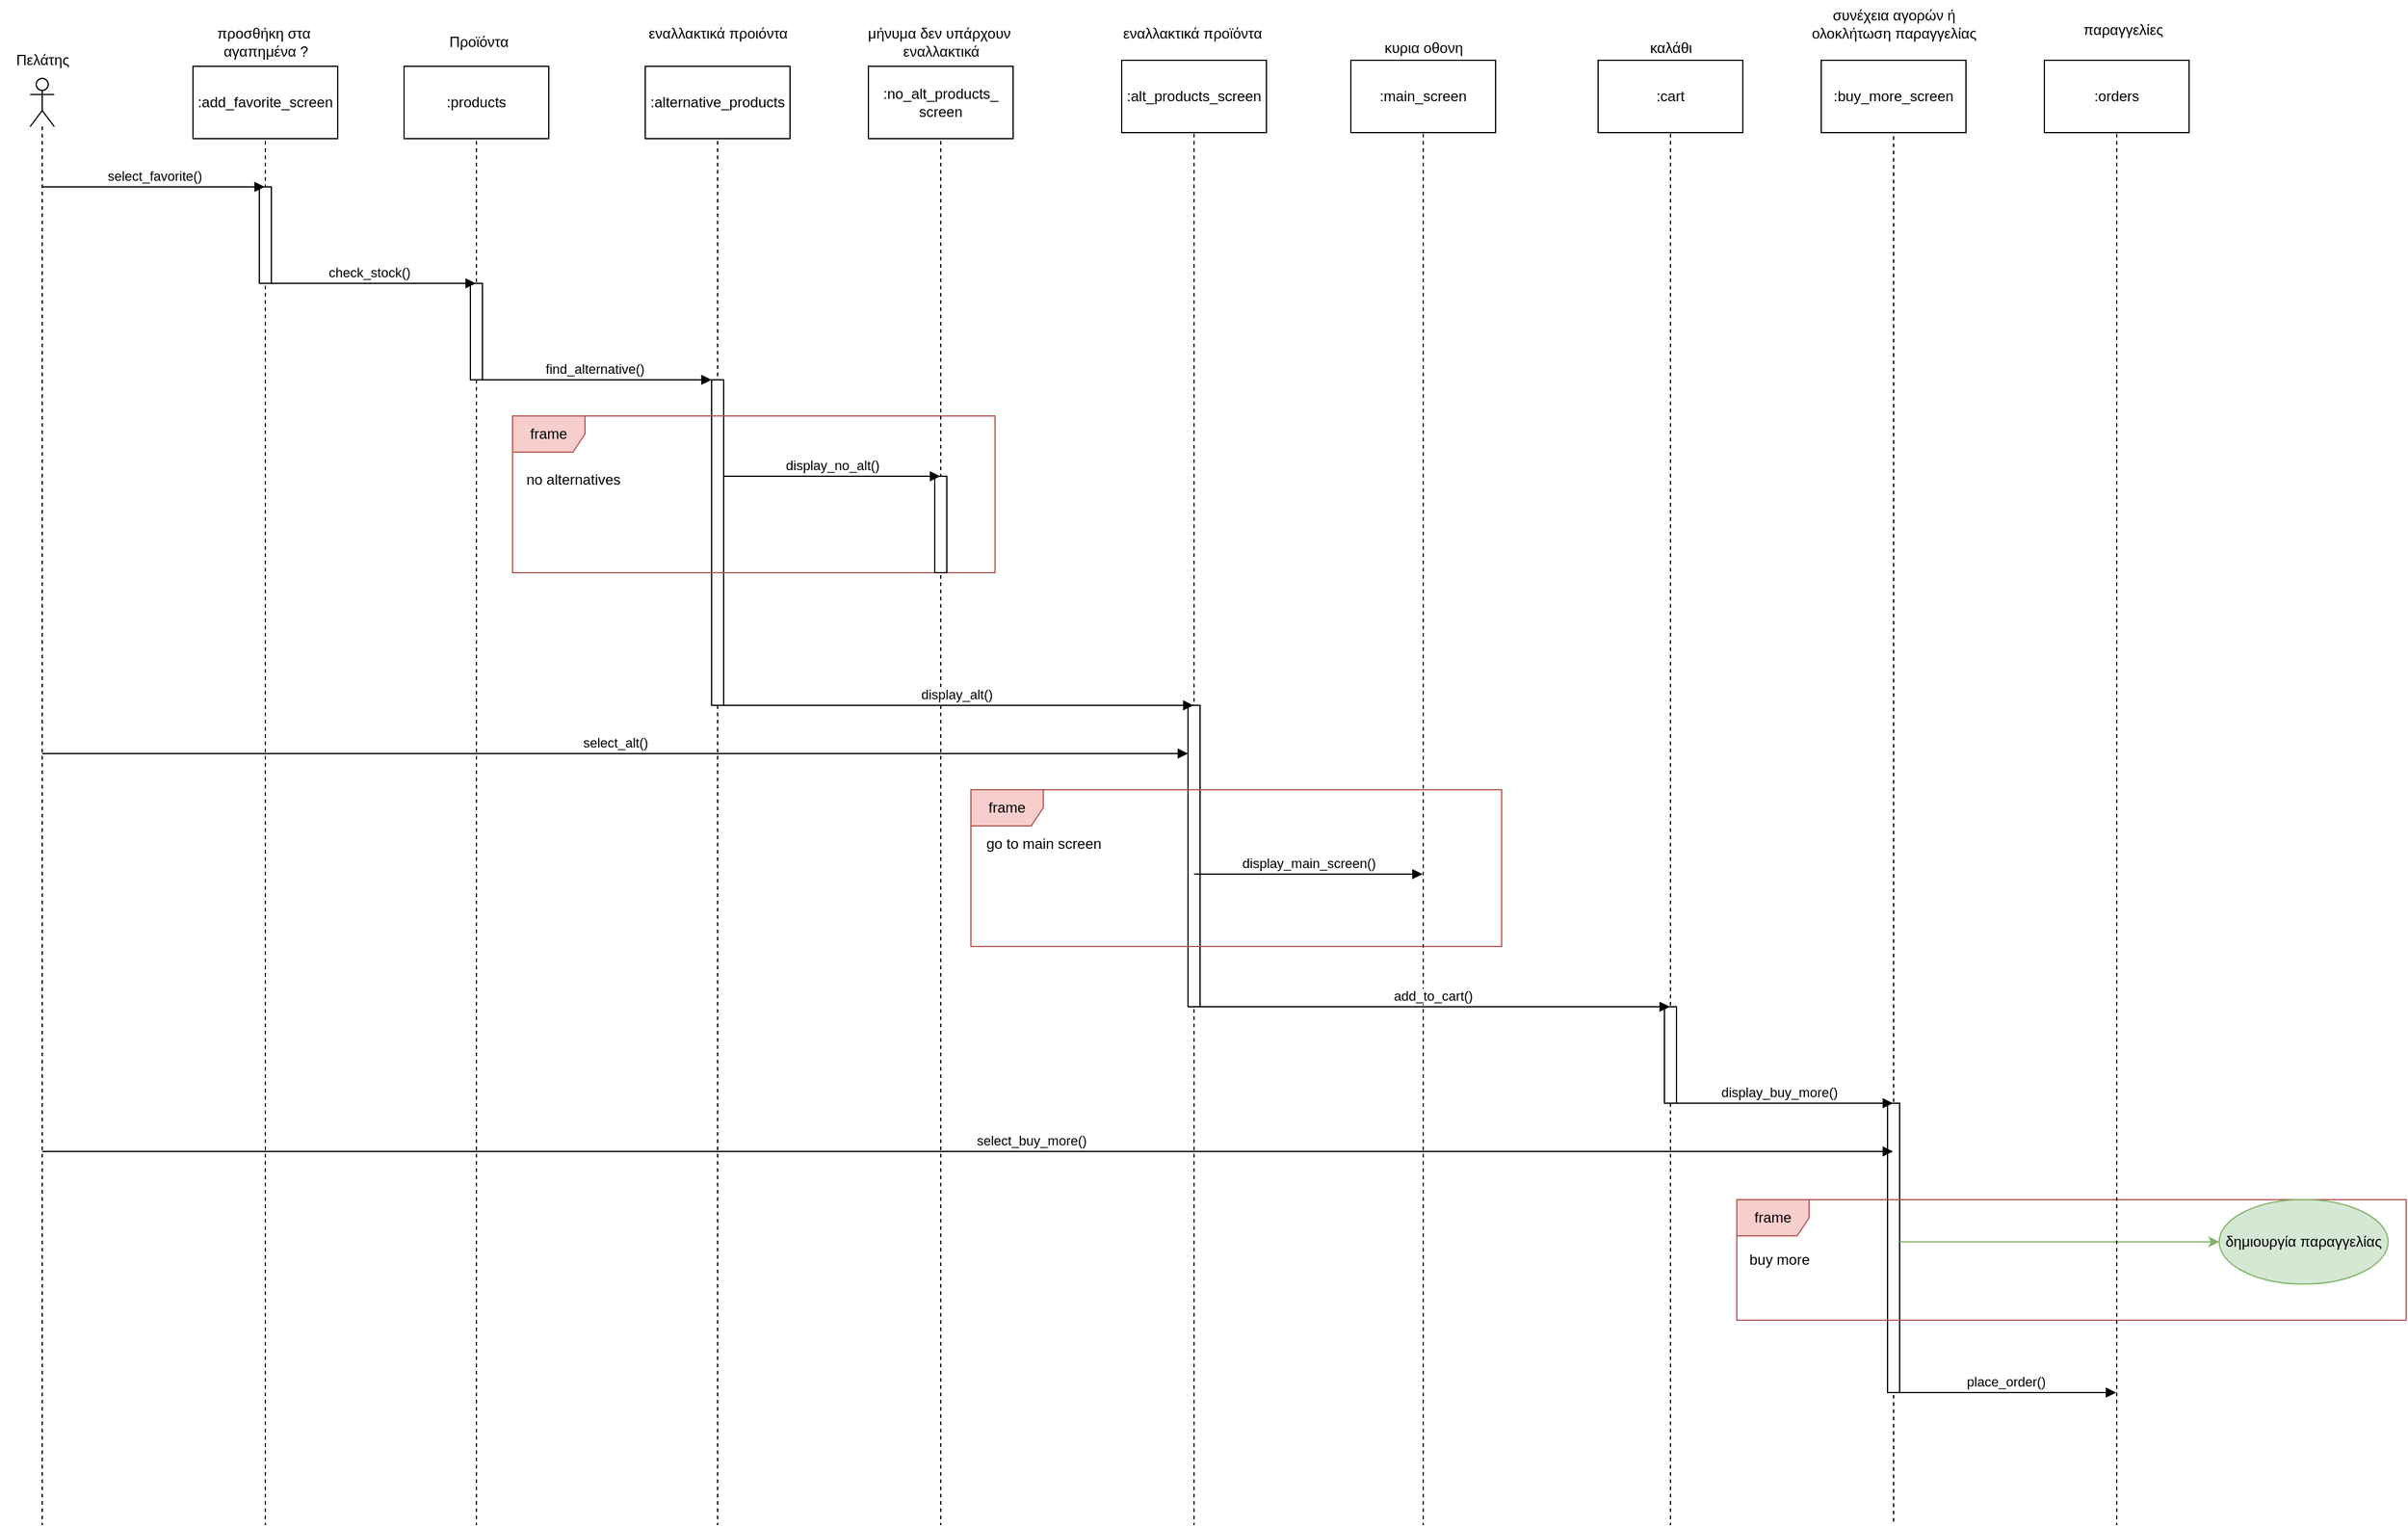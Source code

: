 <mxfile version="21.2.8" type="device">
  <diagram name="Page-1" id="g7LLq5xSRbh9IekUwloA">
    <mxGraphModel dx="1276" dy="606" grid="1" gridSize="10" guides="1" tooltips="1" connect="1" arrows="1" fold="1" page="1" pageScale="1" pageWidth="850" pageHeight="1100" math="0" shadow="0">
      <root>
        <mxCell id="0" />
        <mxCell id="1" parent="0" />
        <mxCell id="KFoq2EntWptHkipjvO3n-2" value="" style="shape=umlLifeline;perimeter=lifelinePerimeter;whiteSpace=wrap;html=1;container=1;dropTarget=0;collapsible=0;recursiveResize=0;outlineConnect=0;portConstraint=eastwest;newEdgeStyle={&quot;edgeStyle&quot;:&quot;elbowEdgeStyle&quot;,&quot;elbow&quot;:&quot;vertical&quot;,&quot;curved&quot;:0,&quot;rounded&quot;:0};participant=umlBoundary;" parent="1" vertex="1">
          <mxGeometry x="210" y="120" width="50" height="1200" as="geometry" />
        </mxCell>
        <mxCell id="KFoq2EntWptHkipjvO3n-7" value="" style="html=1;points=[];perimeter=orthogonalPerimeter;outlineConnect=0;targetShapes=umlLifeline;portConstraint=eastwest;newEdgeStyle={&quot;edgeStyle&quot;:&quot;elbowEdgeStyle&quot;,&quot;elbow&quot;:&quot;vertical&quot;,&quot;curved&quot;:0,&quot;rounded&quot;:0};" parent="KFoq2EntWptHkipjvO3n-2" vertex="1">
          <mxGeometry x="20" y="90" width="10" height="80" as="geometry" />
        </mxCell>
        <mxCell id="KFoq2EntWptHkipjvO3n-3" value="προσθήκη στα&amp;nbsp;&lt;br style=&quot;border-color: var(--border-color);&quot;&gt;&lt;span style=&quot;border-color: var(--border-color);&quot;&gt;αγαπημένα ?&lt;/span&gt;" style="text;html=1;align=center;verticalAlign=middle;resizable=0;points=[];autosize=1;strokeColor=none;fillColor=none;" parent="1" vertex="1">
          <mxGeometry x="185" y="70" width="100" height="40" as="geometry" />
        </mxCell>
        <mxCell id="KFoq2EntWptHkipjvO3n-5" value="" style="shape=umlLifeline;perimeter=lifelinePerimeter;whiteSpace=wrap;html=1;container=1;dropTarget=0;collapsible=0;recursiveResize=0;outlineConnect=0;portConstraint=eastwest;newEdgeStyle={&quot;edgeStyle&quot;:&quot;elbowEdgeStyle&quot;,&quot;elbow&quot;:&quot;vertical&quot;,&quot;curved&quot;:0,&quot;rounded&quot;:0};participant=umlActor;" parent="1" vertex="1">
          <mxGeometry x="40" y="120" width="20" height="1200" as="geometry" />
        </mxCell>
        <mxCell id="KFoq2EntWptHkipjvO3n-6" value="Πελάτης" style="text;html=1;align=center;verticalAlign=middle;resizable=0;points=[];autosize=1;strokeColor=none;fillColor=none;" parent="1" vertex="1">
          <mxGeometry x="15" y="90" width="70" height="30" as="geometry" />
        </mxCell>
        <mxCell id="KFoq2EntWptHkipjvO3n-9" value="" style="shape=umlLifeline;perimeter=lifelinePerimeter;whiteSpace=wrap;html=1;container=1;dropTarget=0;collapsible=0;recursiveResize=0;outlineConnect=0;portConstraint=eastwest;newEdgeStyle={&quot;edgeStyle&quot;:&quot;elbowEdgeStyle&quot;,&quot;elbow&quot;:&quot;vertical&quot;,&quot;curved&quot;:0,&quot;rounded&quot;:0};participant=umlEntity;" parent="1" vertex="1">
          <mxGeometry x="390" y="120" width="40" height="1200" as="geometry" />
        </mxCell>
        <mxCell id="KFoq2EntWptHkipjvO3n-12" value="" style="html=1;points=[];perimeter=orthogonalPerimeter;outlineConnect=0;targetShapes=umlLifeline;portConstraint=eastwest;newEdgeStyle={&quot;edgeStyle&quot;:&quot;elbowEdgeStyle&quot;,&quot;elbow&quot;:&quot;vertical&quot;,&quot;curved&quot;:0,&quot;rounded&quot;:0};" parent="KFoq2EntWptHkipjvO3n-9" vertex="1">
          <mxGeometry x="15" y="170" width="10" height="80" as="geometry" />
        </mxCell>
        <mxCell id="KFoq2EntWptHkipjvO3n-11" value="&amp;nbsp;Προϊόντα" style="text;html=1;align=center;verticalAlign=middle;resizable=0;points=[];autosize=1;strokeColor=none;fillColor=none;" parent="1" vertex="1">
          <mxGeometry x="370" y="75" width="80" height="30" as="geometry" />
        </mxCell>
        <mxCell id="KFoq2EntWptHkipjvO3n-14" value="" style="shape=umlLifeline;perimeter=lifelinePerimeter;whiteSpace=wrap;html=1;container=1;dropTarget=0;collapsible=0;recursiveResize=0;outlineConnect=0;portConstraint=eastwest;newEdgeStyle={&quot;edgeStyle&quot;:&quot;elbowEdgeStyle&quot;,&quot;elbow&quot;:&quot;vertical&quot;,&quot;curved&quot;:0,&quot;rounded&quot;:0};participant=umlEntity;" parent="1" vertex="1">
          <mxGeometry x="590" y="120" width="40" height="1200" as="geometry" />
        </mxCell>
        <mxCell id="KFoq2EntWptHkipjvO3n-16" value="" style="html=1;points=[];perimeter=orthogonalPerimeter;outlineConnect=0;targetShapes=umlLifeline;portConstraint=eastwest;newEdgeStyle={&quot;edgeStyle&quot;:&quot;elbowEdgeStyle&quot;,&quot;elbow&quot;:&quot;vertical&quot;,&quot;curved&quot;:0,&quot;rounded&quot;:0};" parent="KFoq2EntWptHkipjvO3n-14" vertex="1">
          <mxGeometry x="15" y="250" width="10" height="270" as="geometry" />
        </mxCell>
        <mxCell id="KFoq2EntWptHkipjvO3n-15" value="εναλλακτικά προιόντα" style="text;html=1;align=center;verticalAlign=middle;resizable=0;points=[];autosize=1;strokeColor=none;fillColor=none;" parent="1" vertex="1">
          <mxGeometry x="540" y="68" width="140" height="30" as="geometry" />
        </mxCell>
        <mxCell id="KFoq2EntWptHkipjvO3n-18" value="frame" style="shape=umlFrame;whiteSpace=wrap;html=1;pointerEvents=0;fillColor=#f8cecc;strokeColor=#b85450;" parent="1" vertex="1">
          <mxGeometry x="440" y="400" width="400" height="130" as="geometry" />
        </mxCell>
        <mxCell id="KFoq2EntWptHkipjvO3n-19" value="no alternatives" style="text;html=1;align=center;verticalAlign=middle;resizable=0;points=[];autosize=1;strokeColor=none;fillColor=none;" parent="1" vertex="1">
          <mxGeometry x="440" y="438" width="100" height="30" as="geometry" />
        </mxCell>
        <mxCell id="KFoq2EntWptHkipjvO3n-20" value="" style="shape=umlLifeline;perimeter=lifelinePerimeter;whiteSpace=wrap;html=1;container=1;dropTarget=0;collapsible=0;recursiveResize=0;outlineConnect=0;portConstraint=eastwest;newEdgeStyle={&quot;edgeStyle&quot;:&quot;elbowEdgeStyle&quot;,&quot;elbow&quot;:&quot;vertical&quot;,&quot;curved&quot;:0,&quot;rounded&quot;:0};participant=umlBoundary;" parent="1" vertex="1">
          <mxGeometry x="770" y="120" width="50" height="1200" as="geometry" />
        </mxCell>
        <mxCell id="KFoq2EntWptHkipjvO3n-22" value="" style="html=1;points=[];perimeter=orthogonalPerimeter;outlineConnect=0;targetShapes=umlLifeline;portConstraint=eastwest;newEdgeStyle={&quot;edgeStyle&quot;:&quot;elbowEdgeStyle&quot;,&quot;elbow&quot;:&quot;vertical&quot;,&quot;curved&quot;:0,&quot;rounded&quot;:0};" parent="KFoq2EntWptHkipjvO3n-20" vertex="1">
          <mxGeometry x="20" y="330" width="10" height="80" as="geometry" />
        </mxCell>
        <mxCell id="KFoq2EntWptHkipjvO3n-21" value="μήνυμα δεν υπάρχουν&amp;nbsp;&lt;br style=&quot;border-color: var(--border-color);&quot;&gt;&lt;span style=&quot;border-color: var(--border-color);&quot;&gt;εναλλακτικά&lt;/span&gt;" style="text;html=1;align=center;verticalAlign=middle;resizable=0;points=[];autosize=1;strokeColor=none;fillColor=none;" parent="1" vertex="1">
          <mxGeometry x="720" y="70" width="150" height="40" as="geometry" />
        </mxCell>
        <mxCell id="KFoq2EntWptHkipjvO3n-24" value="" style="shape=umlLifeline;perimeter=lifelinePerimeter;whiteSpace=wrap;html=1;container=1;dropTarget=0;collapsible=0;recursiveResize=0;outlineConnect=0;portConstraint=eastwest;newEdgeStyle={&quot;edgeStyle&quot;:&quot;elbowEdgeStyle&quot;,&quot;elbow&quot;:&quot;vertical&quot;,&quot;curved&quot;:0,&quot;rounded&quot;:0};participant=umlBoundary;" parent="1" vertex="1">
          <mxGeometry x="980" y="120" width="50" height="1200" as="geometry" />
        </mxCell>
        <mxCell id="KFoq2EntWptHkipjvO3n-26" value="" style="html=1;points=[];perimeter=orthogonalPerimeter;outlineConnect=0;targetShapes=umlLifeline;portConstraint=eastwest;newEdgeStyle={&quot;edgeStyle&quot;:&quot;elbowEdgeStyle&quot;,&quot;elbow&quot;:&quot;vertical&quot;,&quot;curved&quot;:0,&quot;rounded&quot;:0};" parent="KFoq2EntWptHkipjvO3n-24" vertex="1">
          <mxGeometry x="20" y="520" width="10" height="250" as="geometry" />
        </mxCell>
        <mxCell id="KFoq2EntWptHkipjvO3n-27" value="εναλλακτικά προϊόντα&amp;nbsp;" style="text;html=1;align=center;verticalAlign=middle;resizable=0;points=[];autosize=1;strokeColor=none;fillColor=none;" parent="1" vertex="1">
          <mxGeometry x="935" y="68" width="140" height="30" as="geometry" />
        </mxCell>
        <mxCell id="KFoq2EntWptHkipjvO3n-29" value="frame" style="shape=umlFrame;whiteSpace=wrap;html=1;pointerEvents=0;fillColor=#f8cecc;strokeColor=#b85450;" parent="1" vertex="1">
          <mxGeometry x="820" y="710" width="440" height="130" as="geometry" />
        </mxCell>
        <mxCell id="KFoq2EntWptHkipjvO3n-30" value="go to main screen" style="text;html=1;align=center;verticalAlign=middle;resizable=0;points=[];autosize=1;strokeColor=none;fillColor=none;" parent="1" vertex="1">
          <mxGeometry x="820" y="740" width="120" height="30" as="geometry" />
        </mxCell>
        <mxCell id="KFoq2EntWptHkipjvO3n-31" value="" style="shape=umlLifeline;perimeter=lifelinePerimeter;whiteSpace=wrap;html=1;container=1;dropTarget=0;collapsible=0;recursiveResize=0;outlineConnect=0;portConstraint=eastwest;newEdgeStyle={&quot;edgeStyle&quot;:&quot;elbowEdgeStyle&quot;,&quot;elbow&quot;:&quot;vertical&quot;,&quot;curved&quot;:0,&quot;rounded&quot;:0};participant=umlBoundary;" parent="1" vertex="1">
          <mxGeometry x="1170" y="120" width="50" height="1200" as="geometry" />
        </mxCell>
        <mxCell id="KFoq2EntWptHkipjvO3n-32" value="κυρια οθονη" style="text;html=1;align=center;verticalAlign=middle;resizable=0;points=[];autosize=1;strokeColor=none;fillColor=none;" parent="1" vertex="1">
          <mxGeometry x="1150" y="80" width="90" height="30" as="geometry" />
        </mxCell>
        <mxCell id="KFoq2EntWptHkipjvO3n-35" value="" style="shape=umlLifeline;perimeter=lifelinePerimeter;whiteSpace=wrap;html=1;container=1;dropTarget=0;collapsible=0;recursiveResize=0;outlineConnect=0;portConstraint=eastwest;newEdgeStyle={&quot;edgeStyle&quot;:&quot;elbowEdgeStyle&quot;,&quot;elbow&quot;:&quot;vertical&quot;,&quot;curved&quot;:0,&quot;rounded&quot;:0};participant=umlEntity;" parent="1" vertex="1">
          <mxGeometry x="1380" y="120" width="40" height="1200" as="geometry" />
        </mxCell>
        <mxCell id="KFoq2EntWptHkipjvO3n-38" value="" style="html=1;points=[];perimeter=orthogonalPerimeter;outlineConnect=0;targetShapes=umlLifeline;portConstraint=eastwest;newEdgeStyle={&quot;edgeStyle&quot;:&quot;elbowEdgeStyle&quot;,&quot;elbow&quot;:&quot;vertical&quot;,&quot;curved&quot;:0,&quot;rounded&quot;:0};" parent="KFoq2EntWptHkipjvO3n-35" vertex="1">
          <mxGeometry x="15" y="770" width="10" height="80" as="geometry" />
        </mxCell>
        <mxCell id="KFoq2EntWptHkipjvO3n-36" value="καλάθι" style="text;html=1;align=center;verticalAlign=middle;resizable=0;points=[];autosize=1;strokeColor=none;fillColor=none;" parent="1" vertex="1">
          <mxGeometry x="1370" y="80" width="60" height="30" as="geometry" />
        </mxCell>
        <mxCell id="KFoq2EntWptHkipjvO3n-39" value="" style="shape=umlLifeline;perimeter=lifelinePerimeter;whiteSpace=wrap;html=1;container=1;dropTarget=0;collapsible=0;recursiveResize=0;outlineConnect=0;portConstraint=eastwest;newEdgeStyle={&quot;edgeStyle&quot;:&quot;elbowEdgeStyle&quot;,&quot;elbow&quot;:&quot;vertical&quot;,&quot;curved&quot;:0,&quot;rounded&quot;:0};participant=umlBoundary;" parent="1" vertex="1">
          <mxGeometry x="1560" y="110" width="50" height="1210" as="geometry" />
        </mxCell>
        <mxCell id="KFoq2EntWptHkipjvO3n-42" value="" style="html=1;points=[];perimeter=orthogonalPerimeter;outlineConnect=0;targetShapes=umlLifeline;portConstraint=eastwest;newEdgeStyle={&quot;edgeStyle&quot;:&quot;elbowEdgeStyle&quot;,&quot;elbow&quot;:&quot;vertical&quot;,&quot;curved&quot;:0,&quot;rounded&quot;:0};" parent="KFoq2EntWptHkipjvO3n-39" vertex="1">
          <mxGeometry x="20" y="860" width="10" height="240" as="geometry" />
        </mxCell>
        <mxCell id="KFoq2EntWptHkipjvO3n-40" value="συνέχεια αγορών ή &lt;br&gt;ολοκλήτωση παραγγελίας" style="text;html=1;align=center;verticalAlign=middle;resizable=0;points=[];autosize=1;strokeColor=none;fillColor=none;" parent="1" vertex="1">
          <mxGeometry x="1505" y="55" width="160" height="40" as="geometry" />
        </mxCell>
        <mxCell id="KFoq2EntWptHkipjvO3n-43" value="frame" style="shape=umlFrame;whiteSpace=wrap;html=1;pointerEvents=0;fillColor=#f8cecc;strokeColor=#b85450;" parent="1" vertex="1">
          <mxGeometry x="1455" y="1050" width="555" height="100" as="geometry" />
        </mxCell>
        <mxCell id="KFoq2EntWptHkipjvO3n-44" value="δημιουργία παραγγελίας" style="ellipse;whiteSpace=wrap;html=1;fillColor=#d5e8d4;strokeColor=#82b366;" parent="1" vertex="1">
          <mxGeometry x="1855" y="1050" width="140" height="70" as="geometry" />
        </mxCell>
        <mxCell id="KFoq2EntWptHkipjvO3n-45" value="" style="endArrow=classic;html=1;rounded=0;entryX=0;entryY=0.5;entryDx=0;entryDy=0;fillColor=#d5e8d4;strokeColor=#82b366;" parent="1" source="KFoq2EntWptHkipjvO3n-42" target="KFoq2EntWptHkipjvO3n-44" edge="1">
          <mxGeometry width="50" height="50" relative="1" as="geometry">
            <mxPoint x="1770" y="1200" as="sourcePoint" />
            <mxPoint x="1820" y="1150" as="targetPoint" />
          </mxGeometry>
        </mxCell>
        <mxCell id="KFoq2EntWptHkipjvO3n-46" value="buy more" style="text;html=1;align=center;verticalAlign=middle;resizable=0;points=[];autosize=1;strokeColor=none;fillColor=none;" parent="1" vertex="1">
          <mxGeometry x="1455" y="1085" width="70" height="30" as="geometry" />
        </mxCell>
        <mxCell id="KFoq2EntWptHkipjvO3n-48" value="" style="shape=umlLifeline;perimeter=lifelinePerimeter;whiteSpace=wrap;html=1;container=1;dropTarget=0;collapsible=0;recursiveResize=0;outlineConnect=0;portConstraint=eastwest;newEdgeStyle={&quot;edgeStyle&quot;:&quot;elbowEdgeStyle&quot;,&quot;elbow&quot;:&quot;vertical&quot;,&quot;curved&quot;:0,&quot;rounded&quot;:0};participant=umlEntity;" parent="1" vertex="1">
          <mxGeometry x="1750" y="120" width="40" height="1200" as="geometry" />
        </mxCell>
        <mxCell id="KFoq2EntWptHkipjvO3n-49" value="παραγγελίες" style="text;html=1;align=center;verticalAlign=middle;resizable=0;points=[];autosize=1;strokeColor=none;fillColor=none;" parent="1" vertex="1">
          <mxGeometry x="1730" y="65" width="90" height="30" as="geometry" />
        </mxCell>
        <mxCell id="KFoq2EntWptHkipjvO3n-51" value=":add_favorite_screen" style="whiteSpace=wrap;html=1;" parent="1" vertex="1">
          <mxGeometry x="175" y="110" width="120" height="60" as="geometry" />
        </mxCell>
        <mxCell id="KFoq2EntWptHkipjvO3n-52" value=":products" style="whiteSpace=wrap;html=1;" parent="1" vertex="1">
          <mxGeometry x="350" y="110" width="120" height="60" as="geometry" />
        </mxCell>
        <mxCell id="KFoq2EntWptHkipjvO3n-53" value=":alternative_products" style="whiteSpace=wrap;html=1;" parent="1" vertex="1">
          <mxGeometry x="550" y="110" width="120" height="60" as="geometry" />
        </mxCell>
        <mxCell id="KFoq2EntWptHkipjvO3n-54" value=":no_alt_products_&lt;br&gt;screen" style="whiteSpace=wrap;html=1;" parent="1" vertex="1">
          <mxGeometry x="735" y="110" width="120" height="60" as="geometry" />
        </mxCell>
        <mxCell id="KFoq2EntWptHkipjvO3n-55" value=":alt_products_screen" style="whiteSpace=wrap;html=1;" parent="1" vertex="1">
          <mxGeometry x="945" y="105" width="120" height="60" as="geometry" />
        </mxCell>
        <mxCell id="KFoq2EntWptHkipjvO3n-56" value=":main_screen" style="whiteSpace=wrap;html=1;" parent="1" vertex="1">
          <mxGeometry x="1135" y="105" width="120" height="60" as="geometry" />
        </mxCell>
        <mxCell id="KFoq2EntWptHkipjvO3n-57" value=":cart" style="whiteSpace=wrap;html=1;" parent="1" vertex="1">
          <mxGeometry x="1340" y="105" width="120" height="60" as="geometry" />
        </mxCell>
        <mxCell id="KFoq2EntWptHkipjvO3n-58" value=":buy_more_screen" style="whiteSpace=wrap;html=1;" parent="1" vertex="1">
          <mxGeometry x="1525" y="105" width="120" height="60" as="geometry" />
        </mxCell>
        <mxCell id="KFoq2EntWptHkipjvO3n-59" value=":orders" style="whiteSpace=wrap;html=1;" parent="1" vertex="1">
          <mxGeometry x="1710" y="105" width="120" height="60" as="geometry" />
        </mxCell>
        <mxCell id="kCVQMbHpDh-SUlhXtKZg-2" value="select_favorite()" style="html=1;verticalAlign=bottom;endArrow=block;edgeStyle=elbowEdgeStyle;elbow=vertical;curved=0;rounded=0;" edge="1" parent="1" source="KFoq2EntWptHkipjvO3n-5" target="KFoq2EntWptHkipjvO3n-2">
          <mxGeometry width="80" relative="1" as="geometry">
            <mxPoint x="610" y="310" as="sourcePoint" />
            <mxPoint x="690" y="310" as="targetPoint" />
            <Array as="points">
              <mxPoint x="180" y="210" />
              <mxPoint x="190" y="230" />
            </Array>
          </mxGeometry>
        </mxCell>
        <mxCell id="kCVQMbHpDh-SUlhXtKZg-3" value="check_stock()" style="html=1;verticalAlign=bottom;endArrow=block;edgeStyle=elbowEdgeStyle;elbow=vertical;curved=0;rounded=0;" edge="1" parent="1" source="KFoq2EntWptHkipjvO3n-2" target="KFoq2EntWptHkipjvO3n-9">
          <mxGeometry x="-0.023" width="80" relative="1" as="geometry">
            <mxPoint x="270" y="320" as="sourcePoint" />
            <mxPoint x="350" y="320" as="targetPoint" />
            <Array as="points">
              <mxPoint x="360" y="290" />
              <mxPoint x="350" y="330" />
            </Array>
            <mxPoint x="1" as="offset" />
          </mxGeometry>
        </mxCell>
        <mxCell id="kCVQMbHpDh-SUlhXtKZg-4" value="find_alternative()" style="html=1;verticalAlign=bottom;endArrow=block;edgeStyle=elbowEdgeStyle;elbow=vertical;curved=0;rounded=0;" edge="1" parent="1" source="KFoq2EntWptHkipjvO3n-9" target="KFoq2EntWptHkipjvO3n-16">
          <mxGeometry width="80" relative="1" as="geometry">
            <mxPoint x="610" y="410" as="sourcePoint" />
            <mxPoint x="690" y="410" as="targetPoint" />
            <Array as="points">
              <mxPoint x="570" y="370" />
              <mxPoint x="560" y="390" />
            </Array>
          </mxGeometry>
        </mxCell>
        <mxCell id="kCVQMbHpDh-SUlhXtKZg-5" value="display_no_alt()" style="html=1;verticalAlign=bottom;endArrow=block;edgeStyle=elbowEdgeStyle;elbow=vertical;curved=0;rounded=0;" edge="1" parent="1" source="KFoq2EntWptHkipjvO3n-16" target="KFoq2EntWptHkipjvO3n-20">
          <mxGeometry x="0.003" width="80" relative="1" as="geometry">
            <mxPoint x="610" y="410" as="sourcePoint" />
            <mxPoint x="690" y="410" as="targetPoint" />
            <Array as="points">
              <mxPoint x="740" y="450" />
            </Array>
            <mxPoint as="offset" />
          </mxGeometry>
        </mxCell>
        <mxCell id="kCVQMbHpDh-SUlhXtKZg-6" value="display_alt()" style="html=1;verticalAlign=bottom;endArrow=block;edgeStyle=elbowEdgeStyle;elbow=vertical;curved=0;rounded=0;" edge="1" parent="1" source="KFoq2EntWptHkipjvO3n-14" target="KFoq2EntWptHkipjvO3n-24">
          <mxGeometry width="80" relative="1" as="geometry">
            <mxPoint x="655" y="620" as="sourcePoint" />
            <mxPoint x="735" y="620" as="targetPoint" />
            <Array as="points">
              <mxPoint x="740" y="640" />
            </Array>
          </mxGeometry>
        </mxCell>
        <mxCell id="kCVQMbHpDh-SUlhXtKZg-7" value="select_alt()" style="html=1;verticalAlign=bottom;endArrow=block;edgeStyle=elbowEdgeStyle;elbow=vertical;curved=0;rounded=0;" edge="1" parent="1" source="KFoq2EntWptHkipjvO3n-5" target="KFoq2EntWptHkipjvO3n-26">
          <mxGeometry width="80" relative="1" as="geometry">
            <mxPoint x="610" y="610" as="sourcePoint" />
            <mxPoint x="690" y="610" as="targetPoint" />
            <Array as="points">
              <mxPoint x="580" y="680" />
              <mxPoint x="700" y="700" />
            </Array>
          </mxGeometry>
        </mxCell>
        <mxCell id="kCVQMbHpDh-SUlhXtKZg-8" value="display_main_screen()" style="html=1;verticalAlign=bottom;endArrow=block;edgeStyle=elbowEdgeStyle;elbow=vertical;curved=0;rounded=0;" edge="1" parent="1" source="KFoq2EntWptHkipjvO3n-24" target="KFoq2EntWptHkipjvO3n-31">
          <mxGeometry width="80" relative="1" as="geometry">
            <mxPoint x="1040" y="600" as="sourcePoint" />
            <mxPoint x="690" y="610" as="targetPoint" />
            <Array as="points">
              <mxPoint x="1130" y="780" />
            </Array>
          </mxGeometry>
        </mxCell>
        <mxCell id="kCVQMbHpDh-SUlhXtKZg-9" value="add_to_cart()" style="html=1;verticalAlign=bottom;endArrow=block;edgeStyle=elbowEdgeStyle;elbow=vertical;curved=0;rounded=0;" edge="1" parent="1" source="KFoq2EntWptHkipjvO3n-26" target="KFoq2EntWptHkipjvO3n-35">
          <mxGeometry x="-0.01" width="80" relative="1" as="geometry">
            <mxPoint x="1100" y="810" as="sourcePoint" />
            <mxPoint x="1180" y="810" as="targetPoint" />
            <Array as="points">
              <mxPoint x="1260" y="890" />
              <mxPoint x="1320" y="930" />
            </Array>
            <mxPoint as="offset" />
          </mxGeometry>
        </mxCell>
        <mxCell id="kCVQMbHpDh-SUlhXtKZg-10" value="display_buy_more()" style="html=1;verticalAlign=bottom;endArrow=block;edgeStyle=elbowEdgeStyle;elbow=vertical;curved=0;rounded=0;" edge="1" parent="1" source="KFoq2EntWptHkipjvO3n-35" target="KFoq2EntWptHkipjvO3n-39">
          <mxGeometry x="-0.022" width="80" relative="1" as="geometry">
            <mxPoint x="1120" y="810" as="sourcePoint" />
            <mxPoint x="1180" y="810" as="targetPoint" />
            <Array as="points">
              <mxPoint x="1510" y="970" />
            </Array>
            <mxPoint as="offset" />
          </mxGeometry>
        </mxCell>
        <mxCell id="kCVQMbHpDh-SUlhXtKZg-12" value="select_buy_more()" style="html=1;verticalAlign=bottom;endArrow=block;edgeStyle=elbowEdgeStyle;elbow=vertical;curved=0;rounded=0;" edge="1" parent="1" source="KFoq2EntWptHkipjvO3n-5" target="KFoq2EntWptHkipjvO3n-39">
          <mxGeometry x="0.069" width="80" relative="1" as="geometry">
            <mxPoint x="1100" y="1010" as="sourcePoint" />
            <mxPoint x="1180" y="1010" as="targetPoint" />
            <Array as="points">
              <mxPoint x="980" y="1010" />
              <mxPoint x="360" y="1040" />
            </Array>
            <mxPoint as="offset" />
          </mxGeometry>
        </mxCell>
        <mxCell id="kCVQMbHpDh-SUlhXtKZg-13" value="place_order()" style="html=1;verticalAlign=bottom;endArrow=block;edgeStyle=elbowEdgeStyle;elbow=vertical;curved=0;rounded=0;" edge="1" parent="1" source="KFoq2EntWptHkipjvO3n-39" target="KFoq2EntWptHkipjvO3n-48">
          <mxGeometry width="80" relative="1" as="geometry">
            <mxPoint x="1570" y="1210" as="sourcePoint" />
            <mxPoint x="1650" y="1210" as="targetPoint" />
            <Array as="points">
              <mxPoint x="1710" y="1210" />
            </Array>
          </mxGeometry>
        </mxCell>
      </root>
    </mxGraphModel>
  </diagram>
</mxfile>
